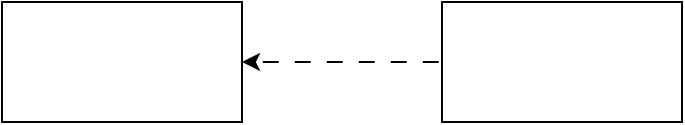 <mxfile version="22.1.3" type="device">
  <diagram name="Page-1" id="_pmqn4B4oxm74iAotJXY">
    <mxGraphModel dx="1050" dy="691" grid="1" gridSize="10" guides="1" tooltips="1" connect="1" arrows="1" fold="1" page="1" pageScale="1" pageWidth="850" pageHeight="1100" math="0" shadow="0">
      <root>
        <mxCell id="0" />
        <mxCell id="1" parent="0" />
        <mxCell id="0y3CGr02ZFue7hKC5EPO-1" value="" style="rounded=0;whiteSpace=wrap;html=1;" vertex="1" parent="1">
          <mxGeometry x="390" y="330" width="120" height="60" as="geometry" />
        </mxCell>
        <mxCell id="0y3CGr02ZFue7hKC5EPO-2" value="" style="rounded=0;whiteSpace=wrap;html=1;" vertex="1" parent="1">
          <mxGeometry x="170" y="330" width="120" height="60" as="geometry" />
        </mxCell>
        <mxCell id="0y3CGr02ZFue7hKC5EPO-3" value="" style="endArrow=classic;html=1;rounded=0;entryX=1;entryY=0.5;entryDx=0;entryDy=0;exitX=0;exitY=0.5;exitDx=0;exitDy=0;flowAnimation=1;" edge="1" parent="1" source="0y3CGr02ZFue7hKC5EPO-1" target="0y3CGr02ZFue7hKC5EPO-2">
          <mxGeometry width="50" height="50" relative="1" as="geometry">
            <mxPoint x="430" y="390" as="sourcePoint" />
            <mxPoint x="480" y="340" as="targetPoint" />
          </mxGeometry>
        </mxCell>
      </root>
    </mxGraphModel>
  </diagram>
</mxfile>
